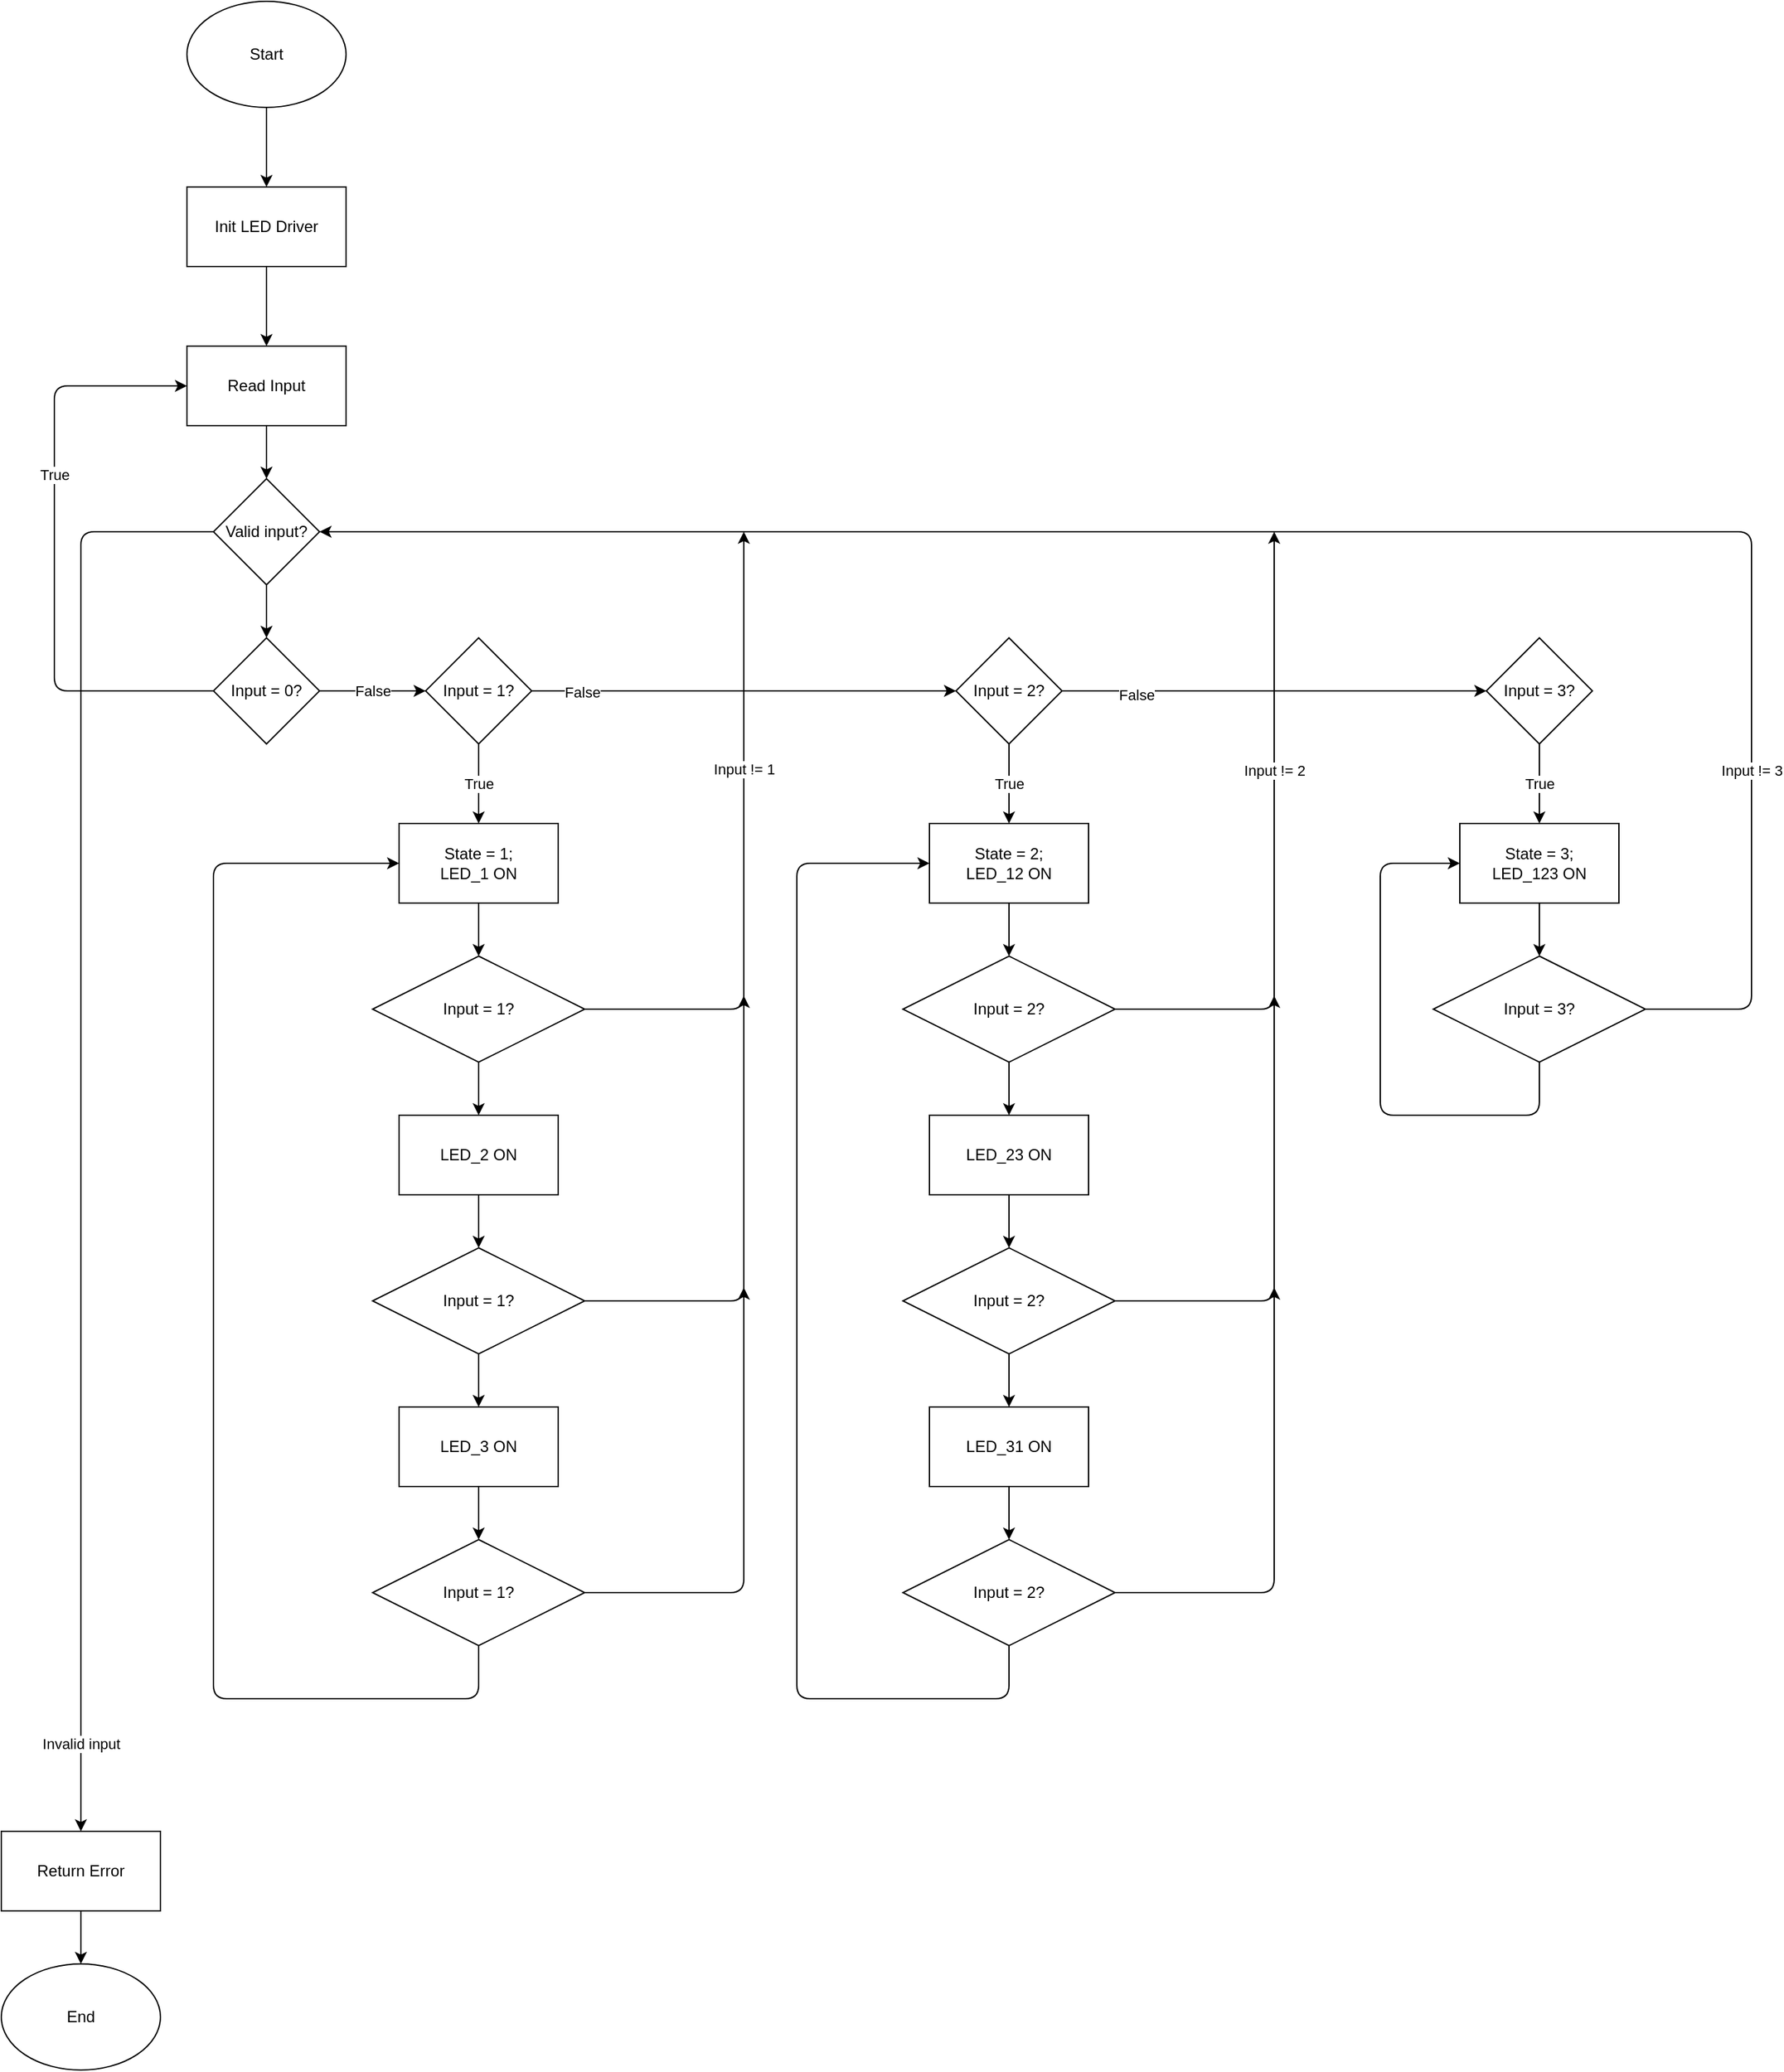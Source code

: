 <mxfile>
    <diagram id="2R_B-ggrhFCvEDbpzua1" name="Page-1">
        <mxGraphModel dx="1492" dy="854" grid="1" gridSize="10" guides="1" tooltips="1" connect="1" arrows="1" fold="1" page="1" pageScale="1" pageWidth="850" pageHeight="1100" math="0" shadow="0">
            <root>
                <mxCell id="0"/>
                <mxCell id="1" parent="0"/>
                <mxCell id="4" style="edgeStyle=none;html=1;exitX=0.5;exitY=1;exitDx=0;exitDy=0;entryX=0.5;entryY=0;entryDx=0;entryDy=0;" edge="1" parent="1" source="2" target="3">
                    <mxGeometry relative="1" as="geometry"/>
                </mxCell>
                <mxCell id="2" value="Start" style="ellipse;whiteSpace=wrap;html=1;" vertex="1" parent="1">
                    <mxGeometry x="180" y="40" width="120" height="80" as="geometry"/>
                </mxCell>
                <mxCell id="6" style="edgeStyle=none;html=1;exitX=0.5;exitY=1;exitDx=0;exitDy=0;entryX=0.5;entryY=0;entryDx=0;entryDy=0;" edge="1" parent="1" source="3" target="5">
                    <mxGeometry relative="1" as="geometry"/>
                </mxCell>
                <mxCell id="3" value="Init LED Driver" style="rounded=0;whiteSpace=wrap;html=1;" vertex="1" parent="1">
                    <mxGeometry x="180" y="180" width="120" height="60" as="geometry"/>
                </mxCell>
                <mxCell id="8" style="edgeStyle=none;html=1;exitX=0.5;exitY=1;exitDx=0;exitDy=0;entryX=0.5;entryY=0;entryDx=0;entryDy=0;" edge="1" parent="1" source="5" target="7">
                    <mxGeometry relative="1" as="geometry"/>
                </mxCell>
                <mxCell id="5" value="Read Input" style="rounded=0;whiteSpace=wrap;html=1;" vertex="1" parent="1">
                    <mxGeometry x="180" y="300" width="120" height="60" as="geometry"/>
                </mxCell>
                <mxCell id="13" style="edgeStyle=none;html=1;exitX=0.5;exitY=1;exitDx=0;exitDy=0;entryX=0.5;entryY=0;entryDx=0;entryDy=0;" edge="1" parent="1" source="7" target="9">
                    <mxGeometry relative="1" as="geometry"/>
                </mxCell>
                <mxCell id="74" style="edgeStyle=none;html=1;exitX=0;exitY=0.5;exitDx=0;exitDy=0;entryX=0.5;entryY=0;entryDx=0;entryDy=0;" edge="1" parent="1" source="7" target="72">
                    <mxGeometry relative="1" as="geometry">
                        <Array as="points">
                            <mxPoint x="100" y="440"/>
                        </Array>
                    </mxGeometry>
                </mxCell>
                <mxCell id="85" value="Invalid input" style="edgeLabel;html=1;align=center;verticalAlign=middle;resizable=0;points=[];" vertex="1" connectable="0" parent="74">
                    <mxGeometry x="0.88" relative="1" as="geometry">
                        <mxPoint y="-1" as="offset"/>
                    </mxGeometry>
                </mxCell>
                <mxCell id="7" value="Valid input?" style="rhombus;whiteSpace=wrap;html=1;" vertex="1" parent="1">
                    <mxGeometry x="200" y="400" width="80" height="80" as="geometry"/>
                </mxCell>
                <mxCell id="14" style="edgeStyle=none;html=1;exitX=0;exitY=0.5;exitDx=0;exitDy=0;entryX=0;entryY=0.5;entryDx=0;entryDy=0;" edge="1" parent="1" source="9" target="5">
                    <mxGeometry relative="1" as="geometry">
                        <Array as="points">
                            <mxPoint x="80" y="560"/>
                            <mxPoint x="80" y="330"/>
                        </Array>
                    </mxGeometry>
                </mxCell>
                <mxCell id="83" value="True" style="edgeLabel;html=1;align=center;verticalAlign=middle;resizable=0;points=[];" vertex="1" connectable="0" parent="14">
                    <mxGeometry x="0.256" relative="1" as="geometry">
                        <mxPoint y="-1" as="offset"/>
                    </mxGeometry>
                </mxCell>
                <mxCell id="15" value="False" style="edgeStyle=none;html=1;exitX=1;exitY=0.5;exitDx=0;exitDy=0;entryX=0;entryY=0.5;entryDx=0;entryDy=0;" edge="1" parent="1" source="9" target="10">
                    <mxGeometry relative="1" as="geometry"/>
                </mxCell>
                <mxCell id="9" value="Input = 0?" style="rhombus;whiteSpace=wrap;html=1;" vertex="1" parent="1">
                    <mxGeometry x="200" y="520" width="80" height="80" as="geometry"/>
                </mxCell>
                <mxCell id="16" style="edgeStyle=none;html=1;exitX=1;exitY=0.5;exitDx=0;exitDy=0;entryX=0;entryY=0.5;entryDx=0;entryDy=0;" edge="1" parent="1" source="10" target="11">
                    <mxGeometry relative="1" as="geometry"/>
                </mxCell>
                <mxCell id="84" value="False" style="edgeLabel;html=1;align=center;verticalAlign=middle;resizable=0;points=[];" vertex="1" connectable="0" parent="16">
                    <mxGeometry x="-0.762" y="-1" relative="1" as="geometry">
                        <mxPoint as="offset"/>
                    </mxGeometry>
                </mxCell>
                <mxCell id="24" value="True" style="edgeStyle=none;html=1;exitX=0.5;exitY=1;exitDx=0;exitDy=0;entryX=0.5;entryY=0;entryDx=0;entryDy=0;" edge="1" parent="1" source="10" target="18">
                    <mxGeometry relative="1" as="geometry"/>
                </mxCell>
                <mxCell id="10" value="Input = 1?" style="rhombus;whiteSpace=wrap;html=1;" vertex="1" parent="1">
                    <mxGeometry x="360" y="520" width="80" height="80" as="geometry"/>
                </mxCell>
                <mxCell id="17" style="edgeStyle=none;html=1;exitX=1;exitY=0.5;exitDx=0;exitDy=0;entryX=0;entryY=0.5;entryDx=0;entryDy=0;" edge="1" parent="1" source="11" target="12">
                    <mxGeometry relative="1" as="geometry"/>
                </mxCell>
                <mxCell id="87" value="False" style="edgeLabel;html=1;align=center;verticalAlign=middle;resizable=0;points=[];" vertex="1" connectable="0" parent="17">
                    <mxGeometry x="-0.65" y="-3" relative="1" as="geometry">
                        <mxPoint as="offset"/>
                    </mxGeometry>
                </mxCell>
                <mxCell id="25" value="True" style="edgeStyle=none;html=1;exitX=0.5;exitY=1;exitDx=0;exitDy=0;entryX=0.5;entryY=0;entryDx=0;entryDy=0;" edge="1" parent="1" source="11" target="20">
                    <mxGeometry relative="1" as="geometry"/>
                </mxCell>
                <mxCell id="11" value="Input = 2?" style="rhombus;whiteSpace=wrap;html=1;" vertex="1" parent="1">
                    <mxGeometry x="760" y="520" width="80" height="80" as="geometry"/>
                </mxCell>
                <mxCell id="26" value="True" style="edgeStyle=none;html=1;exitX=0.5;exitY=1;exitDx=0;exitDy=0;entryX=0.5;entryY=0;entryDx=0;entryDy=0;" edge="1" parent="1" source="12" target="21">
                    <mxGeometry relative="1" as="geometry"/>
                </mxCell>
                <mxCell id="12" value="Input = 3?" style="rhombus;whiteSpace=wrap;html=1;" vertex="1" parent="1">
                    <mxGeometry x="1160" y="520" width="80" height="80" as="geometry"/>
                </mxCell>
                <mxCell id="27" style="edgeStyle=none;html=1;exitX=0.5;exitY=1;exitDx=0;exitDy=0;entryX=0.5;entryY=0;entryDx=0;entryDy=0;" edge="1" parent="1" source="18" target="22">
                    <mxGeometry relative="1" as="geometry"/>
                </mxCell>
                <mxCell id="18" value="State = 1;&lt;br&gt;LED_1 ON" style="rounded=0;whiteSpace=wrap;html=1;" vertex="1" parent="1">
                    <mxGeometry x="340" y="660" width="120" height="60" as="geometry"/>
                </mxCell>
                <mxCell id="28" style="edgeStyle=none;html=1;exitX=0.5;exitY=1;exitDx=0;exitDy=0;entryX=0.5;entryY=0;entryDx=0;entryDy=0;" edge="1" parent="1" source="20" target="23">
                    <mxGeometry relative="1" as="geometry"/>
                </mxCell>
                <mxCell id="20" value="State = 2;&lt;br&gt;LED_12 ON" style="rounded=0;whiteSpace=wrap;html=1;" vertex="1" parent="1">
                    <mxGeometry x="740" y="660" width="120" height="60" as="geometry"/>
                </mxCell>
                <mxCell id="69" style="edgeStyle=none;html=1;exitX=0.5;exitY=1;exitDx=0;exitDy=0;entryX=0.5;entryY=0;entryDx=0;entryDy=0;" edge="1" parent="1" source="21" target="68">
                    <mxGeometry relative="1" as="geometry"/>
                </mxCell>
                <mxCell id="21" value="State = 3;&lt;br&gt;LED_123 ON" style="rounded=0;whiteSpace=wrap;html=1;" vertex="1" parent="1">
                    <mxGeometry x="1140" y="660" width="120" height="60" as="geometry"/>
                </mxCell>
                <mxCell id="30" style="edgeStyle=none;html=1;exitX=0.5;exitY=1;exitDx=0;exitDy=0;entryX=0.5;entryY=0;entryDx=0;entryDy=0;" edge="1" parent="1" source="22" target="29">
                    <mxGeometry relative="1" as="geometry"/>
                </mxCell>
                <mxCell id="39" style="edgeStyle=none;html=1;exitX=1;exitY=0.5;exitDx=0;exitDy=0;" edge="1" parent="1" source="22">
                    <mxGeometry relative="1" as="geometry">
                        <mxPoint x="600" y="440" as="targetPoint"/>
                        <Array as="points">
                            <mxPoint x="600" y="800"/>
                        </Array>
                    </mxGeometry>
                </mxCell>
                <mxCell id="86" value="Input != 1" style="edgeLabel;html=1;align=center;verticalAlign=middle;resizable=0;points=[];" vertex="1" connectable="0" parent="39">
                    <mxGeometry x="0.57" relative="1" as="geometry">
                        <mxPoint y="76" as="offset"/>
                    </mxGeometry>
                </mxCell>
                <mxCell id="22" value="Input = 1?" style="rhombus;whiteSpace=wrap;html=1;" vertex="1" parent="1">
                    <mxGeometry x="320" y="760" width="160" height="80" as="geometry"/>
                </mxCell>
                <mxCell id="40" style="edgeStyle=none;html=1;exitX=1;exitY=0.5;exitDx=0;exitDy=0;" edge="1" parent="1" source="23">
                    <mxGeometry relative="1" as="geometry">
                        <mxPoint x="1000" y="440" as="targetPoint"/>
                        <Array as="points">
                            <mxPoint x="1000" y="800"/>
                        </Array>
                    </mxGeometry>
                </mxCell>
                <mxCell id="88" value="Input != 2" style="edgeLabel;html=1;align=center;verticalAlign=middle;resizable=0;points=[];" vertex="1" connectable="0" parent="40">
                    <mxGeometry x="0.403" relative="1" as="geometry">
                        <mxPoint y="36" as="offset"/>
                    </mxGeometry>
                </mxCell>
                <mxCell id="50" style="edgeStyle=none;html=1;exitX=0.5;exitY=1;exitDx=0;exitDy=0;entryX=0.5;entryY=0;entryDx=0;entryDy=0;" edge="1" parent="1" source="23" target="46">
                    <mxGeometry relative="1" as="geometry"/>
                </mxCell>
                <mxCell id="23" value="Input = 2?" style="rhombus;whiteSpace=wrap;html=1;" vertex="1" parent="1">
                    <mxGeometry x="720" y="760" width="160" height="80" as="geometry"/>
                </mxCell>
                <mxCell id="32" style="edgeStyle=none;html=1;exitX=0.5;exitY=1;exitDx=0;exitDy=0;entryX=0.5;entryY=0;entryDx=0;entryDy=0;" edge="1" parent="1" source="29" target="31">
                    <mxGeometry relative="1" as="geometry"/>
                </mxCell>
                <mxCell id="29" value="LED_2 ON" style="rounded=0;whiteSpace=wrap;html=1;" vertex="1" parent="1">
                    <mxGeometry x="340" y="880" width="120" height="60" as="geometry"/>
                </mxCell>
                <mxCell id="34" style="edgeStyle=none;html=1;exitX=0.5;exitY=1;exitDx=0;exitDy=0;entryX=0.5;entryY=0;entryDx=0;entryDy=0;" edge="1" parent="1" source="31" target="33">
                    <mxGeometry relative="1" as="geometry"/>
                </mxCell>
                <mxCell id="41" style="edgeStyle=none;html=1;exitX=1;exitY=0.5;exitDx=0;exitDy=0;" edge="1" parent="1" source="31">
                    <mxGeometry relative="1" as="geometry">
                        <mxPoint x="600" y="790" as="targetPoint"/>
                        <Array as="points">
                            <mxPoint x="600" y="1020"/>
                        </Array>
                    </mxGeometry>
                </mxCell>
                <mxCell id="31" value="Input = 1?" style="rhombus;whiteSpace=wrap;html=1;" vertex="1" parent="1">
                    <mxGeometry x="320" y="980" width="160" height="80" as="geometry"/>
                </mxCell>
                <mxCell id="43" style="edgeStyle=none;html=1;exitX=0.5;exitY=1;exitDx=0;exitDy=0;entryX=0.5;entryY=0;entryDx=0;entryDy=0;" edge="1" parent="1" source="33" target="42">
                    <mxGeometry relative="1" as="geometry"/>
                </mxCell>
                <mxCell id="33" value="LED_3 ON" style="rounded=0;whiteSpace=wrap;html=1;" vertex="1" parent="1">
                    <mxGeometry x="340" y="1100" width="120" height="60" as="geometry"/>
                </mxCell>
                <mxCell id="44" style="edgeStyle=none;html=1;exitX=1;exitY=0.5;exitDx=0;exitDy=0;" edge="1" parent="1" source="42">
                    <mxGeometry relative="1" as="geometry">
                        <mxPoint x="600" y="1010" as="targetPoint"/>
                        <Array as="points">
                            <mxPoint x="600" y="1240"/>
                        </Array>
                    </mxGeometry>
                </mxCell>
                <mxCell id="45" style="edgeStyle=none;html=1;exitX=0.5;exitY=1;exitDx=0;exitDy=0;entryX=0;entryY=0.5;entryDx=0;entryDy=0;" edge="1" parent="1" source="42" target="18">
                    <mxGeometry relative="1" as="geometry">
                        <Array as="points">
                            <mxPoint x="400" y="1320"/>
                            <mxPoint x="200" y="1320"/>
                            <mxPoint x="200" y="690"/>
                        </Array>
                    </mxGeometry>
                </mxCell>
                <mxCell id="42" value="Input = 1?" style="rhombus;whiteSpace=wrap;html=1;" vertex="1" parent="1">
                    <mxGeometry x="320" y="1200" width="160" height="80" as="geometry"/>
                </mxCell>
                <mxCell id="51" style="edgeStyle=none;html=1;exitX=0.5;exitY=1;exitDx=0;exitDy=0;entryX=0.5;entryY=0;entryDx=0;entryDy=0;" edge="1" parent="1" source="46" target="48">
                    <mxGeometry relative="1" as="geometry"/>
                </mxCell>
                <mxCell id="46" value="LED_23 ON" style="rounded=0;whiteSpace=wrap;html=1;" vertex="1" parent="1">
                    <mxGeometry x="740" y="880" width="120" height="60" as="geometry"/>
                </mxCell>
                <mxCell id="53" style="edgeStyle=none;html=1;exitX=0.5;exitY=1;exitDx=0;exitDy=0;entryX=0.5;entryY=0;entryDx=0;entryDy=0;" edge="1" parent="1" source="47" target="49">
                    <mxGeometry relative="1" as="geometry"/>
                </mxCell>
                <mxCell id="47" value="LED_31 ON" style="rounded=0;whiteSpace=wrap;html=1;" vertex="1" parent="1">
                    <mxGeometry x="740" y="1100" width="120" height="60" as="geometry"/>
                </mxCell>
                <mxCell id="52" style="edgeStyle=none;html=1;exitX=0.5;exitY=1;exitDx=0;exitDy=0;entryX=0.5;entryY=0;entryDx=0;entryDy=0;" edge="1" parent="1" source="48" target="47">
                    <mxGeometry relative="1" as="geometry"/>
                </mxCell>
                <mxCell id="54" style="edgeStyle=none;html=1;exitX=1;exitY=0.5;exitDx=0;exitDy=0;" edge="1" parent="1" source="48">
                    <mxGeometry relative="1" as="geometry">
                        <mxPoint x="1000" y="790" as="targetPoint"/>
                        <Array as="points">
                            <mxPoint x="1000" y="1020"/>
                        </Array>
                    </mxGeometry>
                </mxCell>
                <mxCell id="48" value="Input = 2?" style="rhombus;whiteSpace=wrap;html=1;" vertex="1" parent="1">
                    <mxGeometry x="720" y="980" width="160" height="80" as="geometry"/>
                </mxCell>
                <mxCell id="55" style="edgeStyle=none;html=1;exitX=1;exitY=0.5;exitDx=0;exitDy=0;" edge="1" parent="1" source="49">
                    <mxGeometry relative="1" as="geometry">
                        <mxPoint x="1000" y="1010" as="targetPoint"/>
                        <Array as="points">
                            <mxPoint x="1000" y="1240"/>
                        </Array>
                    </mxGeometry>
                </mxCell>
                <mxCell id="56" style="edgeStyle=none;html=1;exitX=0.5;exitY=1;exitDx=0;exitDy=0;entryX=0;entryY=0.5;entryDx=0;entryDy=0;" edge="1" parent="1" source="49" target="20">
                    <mxGeometry relative="1" as="geometry">
                        <Array as="points">
                            <mxPoint x="800" y="1320"/>
                            <mxPoint x="640" y="1320"/>
                            <mxPoint x="640" y="690"/>
                        </Array>
                    </mxGeometry>
                </mxCell>
                <mxCell id="49" value="Input = 2?" style="rhombus;whiteSpace=wrap;html=1;" vertex="1" parent="1">
                    <mxGeometry x="720" y="1200" width="160" height="80" as="geometry"/>
                </mxCell>
                <mxCell id="70" style="edgeStyle=none;html=1;exitX=1;exitY=0.5;exitDx=0;exitDy=0;entryX=1;entryY=0.5;entryDx=0;entryDy=0;" edge="1" parent="1" source="68" target="7">
                    <mxGeometry relative="1" as="geometry">
                        <mxPoint x="240" y="500" as="targetPoint"/>
                        <Array as="points">
                            <mxPoint x="1360" y="800"/>
                            <mxPoint x="1360" y="440"/>
                        </Array>
                    </mxGeometry>
                </mxCell>
                <mxCell id="89" value="Input != 3" style="edgeLabel;html=1;align=center;verticalAlign=middle;resizable=0;points=[];" vertex="1" connectable="0" parent="70">
                    <mxGeometry x="-0.663" relative="1" as="geometry">
                        <mxPoint y="-4" as="offset"/>
                    </mxGeometry>
                </mxCell>
                <mxCell id="71" style="edgeStyle=none;html=1;exitX=0.5;exitY=1;exitDx=0;exitDy=0;entryX=0;entryY=0.5;entryDx=0;entryDy=0;" edge="1" parent="1" source="68" target="21">
                    <mxGeometry relative="1" as="geometry">
                        <Array as="points">
                            <mxPoint x="1200" y="880"/>
                            <mxPoint x="1080" y="880"/>
                            <mxPoint x="1080" y="690"/>
                        </Array>
                    </mxGeometry>
                </mxCell>
                <mxCell id="68" value="Input = 3?" style="rhombus;whiteSpace=wrap;html=1;" vertex="1" parent="1">
                    <mxGeometry x="1120" y="760" width="160" height="80" as="geometry"/>
                </mxCell>
                <mxCell id="75" style="edgeStyle=none;html=1;exitX=0.5;exitY=1;exitDx=0;exitDy=0;entryX=0.5;entryY=0;entryDx=0;entryDy=0;" edge="1" parent="1" source="72" target="73">
                    <mxGeometry relative="1" as="geometry"/>
                </mxCell>
                <mxCell id="72" value="Return Error" style="rounded=0;whiteSpace=wrap;html=1;" vertex="1" parent="1">
                    <mxGeometry x="40" y="1420" width="120" height="60" as="geometry"/>
                </mxCell>
                <mxCell id="73" value="End" style="ellipse;whiteSpace=wrap;html=1;" vertex="1" parent="1">
                    <mxGeometry x="40" y="1520" width="120" height="80" as="geometry"/>
                </mxCell>
            </root>
        </mxGraphModel>
    </diagram>
</mxfile>
